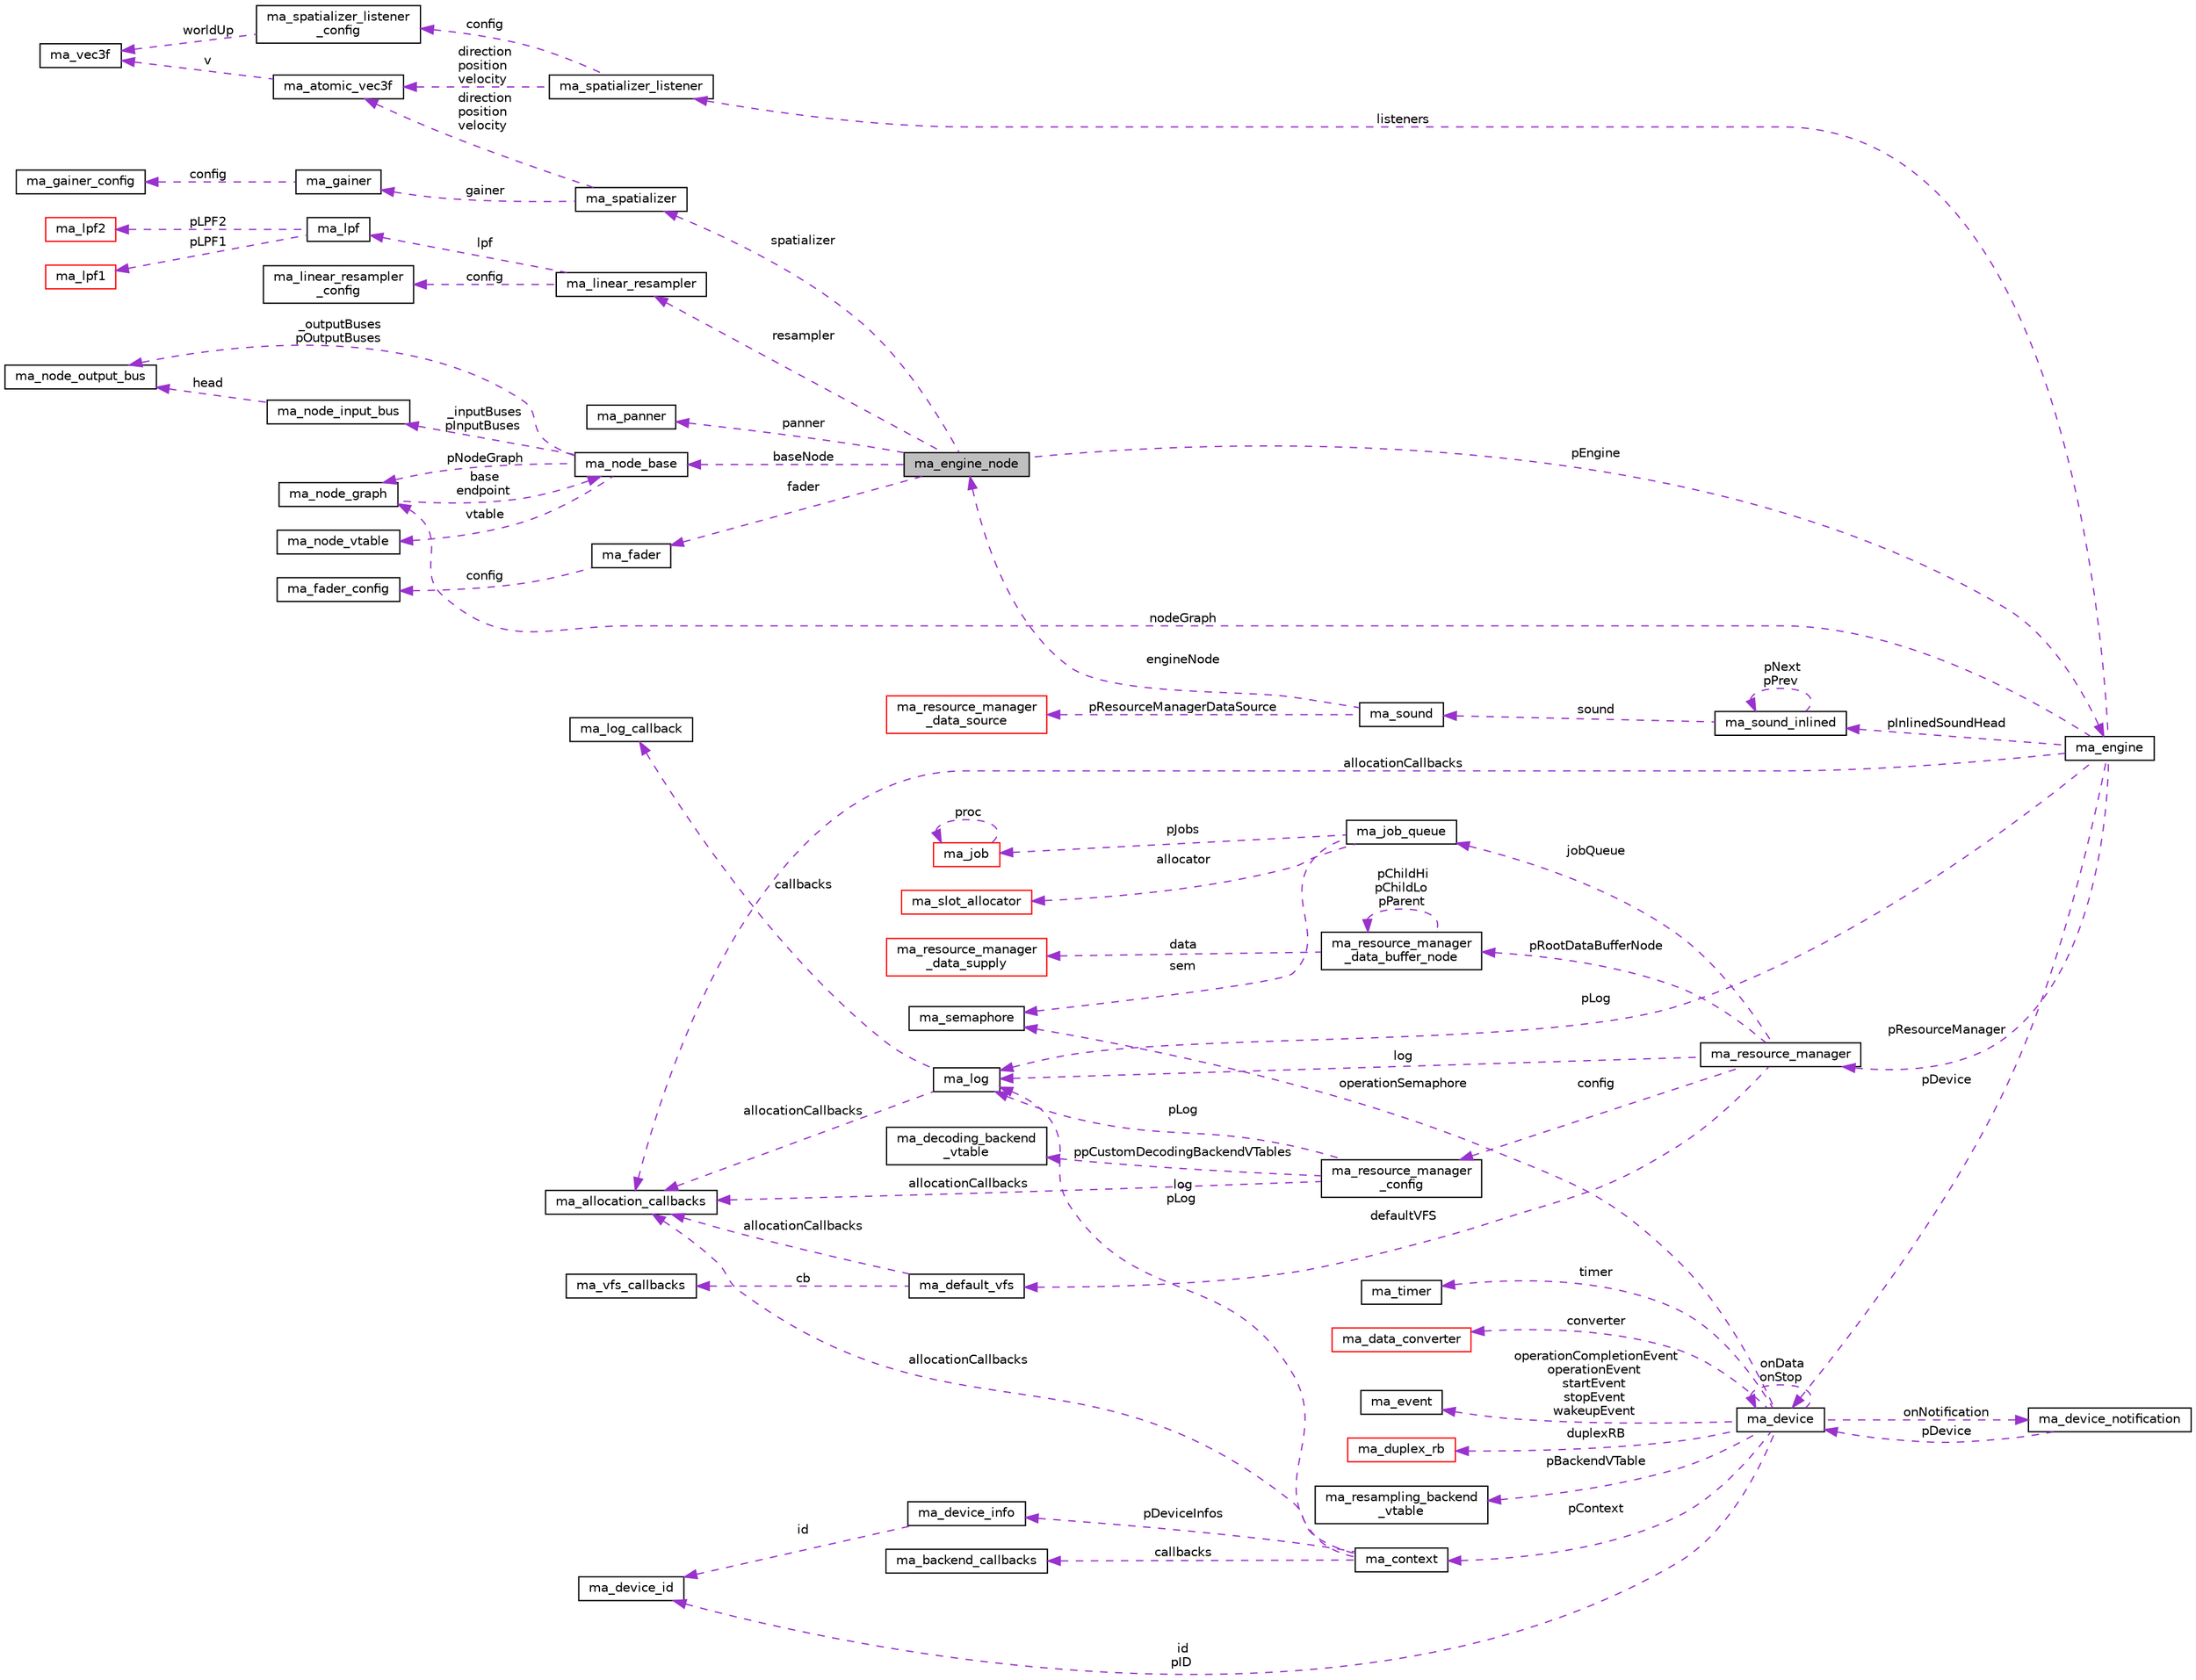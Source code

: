 digraph "ma_engine_node"
{
 // LATEX_PDF_SIZE
  edge [fontname="Helvetica",fontsize="10",labelfontname="Helvetica",labelfontsize="10"];
  node [fontname="Helvetica",fontsize="10",shape=record];
  rankdir="LR";
  Node1 [label="ma_engine_node",height=0.2,width=0.4,color="black", fillcolor="grey75", style="filled", fontcolor="black",tooltip=" "];
  Node2 -> Node1 [dir="back",color="darkorchid3",fontsize="10",style="dashed",label=" panner" ,fontname="Helvetica"];
  Node2 [label="ma_panner",height=0.2,width=0.4,color="black", fillcolor="white", style="filled",URL="$structma__panner.html",tooltip=" "];
  Node3 -> Node1 [dir="back",color="darkorchid3",fontsize="10",style="dashed",label=" pEngine" ,fontname="Helvetica"];
  Node3 [label="ma_engine",height=0.2,width=0.4,color="black", fillcolor="white", style="filled",URL="$structma__engine.html",tooltip=" "];
  Node4 -> Node3 [dir="back",color="darkorchid3",fontsize="10",style="dashed",label=" pResourceManager" ,fontname="Helvetica"];
  Node4 [label="ma_resource_manager",height=0.2,width=0.4,color="black", fillcolor="white", style="filled",URL="$structma__resource__manager.html",tooltip=" "];
  Node5 -> Node4 [dir="back",color="darkorchid3",fontsize="10",style="dashed",label=" defaultVFS" ,fontname="Helvetica"];
  Node5 [label="ma_default_vfs",height=0.2,width=0.4,color="black", fillcolor="white", style="filled",URL="$structma__default__vfs.html",tooltip=" "];
  Node6 -> Node5 [dir="back",color="darkorchid3",fontsize="10",style="dashed",label=" cb" ,fontname="Helvetica"];
  Node6 [label="ma_vfs_callbacks",height=0.2,width=0.4,color="black", fillcolor="white", style="filled",URL="$structma__vfs__callbacks.html",tooltip=" "];
  Node7 -> Node5 [dir="back",color="darkorchid3",fontsize="10",style="dashed",label=" allocationCallbacks" ,fontname="Helvetica"];
  Node7 [label="ma_allocation_callbacks",height=0.2,width=0.4,color="black", fillcolor="white", style="filled",URL="$structma__allocation__callbacks.html",tooltip=" "];
  Node8 -> Node4 [dir="back",color="darkorchid3",fontsize="10",style="dashed",label=" jobQueue" ,fontname="Helvetica"];
  Node8 [label="ma_job_queue",height=0.2,width=0.4,color="black", fillcolor="white", style="filled",URL="$structma__job__queue.html",tooltip=" "];
  Node9 -> Node8 [dir="back",color="darkorchid3",fontsize="10",style="dashed",label=" sem" ,fontname="Helvetica"];
  Node9 [label="ma_semaphore",height=0.2,width=0.4,color="black", fillcolor="white", style="filled",URL="$structma__semaphore.html",tooltip=" "];
  Node10 -> Node8 [dir="back",color="darkorchid3",fontsize="10",style="dashed",label=" pJobs" ,fontname="Helvetica"];
  Node10 [label="ma_job",height=0.2,width=0.4,color="red", fillcolor="white", style="filled",URL="$structma__job.html",tooltip=" "];
  Node10 -> Node10 [dir="back",color="darkorchid3",fontsize="10",style="dashed",label=" proc" ,fontname="Helvetica"];
  Node13 -> Node8 [dir="back",color="darkorchid3",fontsize="10",style="dashed",label=" allocator" ,fontname="Helvetica"];
  Node13 [label="ma_slot_allocator",height=0.2,width=0.4,color="red", fillcolor="white", style="filled",URL="$structma__slot__allocator.html",tooltip=" "];
  Node15 -> Node4 [dir="back",color="darkorchid3",fontsize="10",style="dashed",label=" pRootDataBufferNode" ,fontname="Helvetica"];
  Node15 [label="ma_resource_manager\l_data_buffer_node",height=0.2,width=0.4,color="black", fillcolor="white", style="filled",URL="$structma__resource__manager__data__buffer__node.html",tooltip=" "];
  Node16 -> Node15 [dir="back",color="darkorchid3",fontsize="10",style="dashed",label=" data" ,fontname="Helvetica"];
  Node16 [label="ma_resource_manager\l_data_supply",height=0.2,width=0.4,color="red", fillcolor="white", style="filled",URL="$structma__resource__manager__data__supply.html",tooltip=" "];
  Node15 -> Node15 [dir="back",color="darkorchid3",fontsize="10",style="dashed",label=" pChildHi\npChildLo\npParent" ,fontname="Helvetica"];
  Node19 -> Node4 [dir="back",color="darkorchid3",fontsize="10",style="dashed",label=" log" ,fontname="Helvetica"];
  Node19 [label="ma_log",height=0.2,width=0.4,color="black", fillcolor="white", style="filled",URL="$structma__log.html",tooltip=" "];
  Node7 -> Node19 [dir="back",color="darkorchid3",fontsize="10",style="dashed",label=" allocationCallbacks" ,fontname="Helvetica"];
  Node20 -> Node19 [dir="back",color="darkorchid3",fontsize="10",style="dashed",label=" callbacks" ,fontname="Helvetica"];
  Node20 [label="ma_log_callback",height=0.2,width=0.4,color="black", fillcolor="white", style="filled",URL="$structma__log__callback.html",tooltip=" "];
  Node21 -> Node4 [dir="back",color="darkorchid3",fontsize="10",style="dashed",label=" config" ,fontname="Helvetica"];
  Node21 [label="ma_resource_manager\l_config",height=0.2,width=0.4,color="black", fillcolor="white", style="filled",URL="$structma__resource__manager__config.html",tooltip=" "];
  Node22 -> Node21 [dir="back",color="darkorchid3",fontsize="10",style="dashed",label=" ppCustomDecodingBackendVTables" ,fontname="Helvetica"];
  Node22 [label="ma_decoding_backend\l_vtable",height=0.2,width=0.4,color="black", fillcolor="white", style="filled",URL="$structma__decoding__backend__vtable.html",tooltip=" "];
  Node7 -> Node21 [dir="back",color="darkorchid3",fontsize="10",style="dashed",label=" allocationCallbacks" ,fontname="Helvetica"];
  Node19 -> Node21 [dir="back",color="darkorchid3",fontsize="10",style="dashed",label=" pLog" ,fontname="Helvetica"];
  Node7 -> Node3 [dir="back",color="darkorchid3",fontsize="10",style="dashed",label=" allocationCallbacks" ,fontname="Helvetica"];
  Node19 -> Node3 [dir="back",color="darkorchid3",fontsize="10",style="dashed",label=" pLog" ,fontname="Helvetica"];
  Node23 -> Node3 [dir="back",color="darkorchid3",fontsize="10",style="dashed",label=" nodeGraph" ,fontname="Helvetica"];
  Node23 [label="ma_node_graph",height=0.2,width=0.4,color="black", fillcolor="white", style="filled",URL="$structma__node__graph.html",tooltip=" "];
  Node24 -> Node23 [dir="back",color="darkorchid3",fontsize="10",style="dashed",label=" base\nendpoint" ,fontname="Helvetica"];
  Node24 [label="ma_node_base",height=0.2,width=0.4,color="black", fillcolor="white", style="filled",URL="$structma__node__base.html",tooltip=" "];
  Node25 -> Node24 [dir="back",color="darkorchid3",fontsize="10",style="dashed",label=" vtable" ,fontname="Helvetica"];
  Node25 [label="ma_node_vtable",height=0.2,width=0.4,color="black", fillcolor="white", style="filled",URL="$structma__node__vtable.html",tooltip=" "];
  Node26 -> Node24 [dir="back",color="darkorchid3",fontsize="10",style="dashed",label=" _inputBuses\npInputBuses" ,fontname="Helvetica"];
  Node26 [label="ma_node_input_bus",height=0.2,width=0.4,color="black", fillcolor="white", style="filled",URL="$structma__node__input__bus.html",tooltip=" "];
  Node27 -> Node26 [dir="back",color="darkorchid3",fontsize="10",style="dashed",label=" head" ,fontname="Helvetica"];
  Node27 [label="ma_node_output_bus",height=0.2,width=0.4,color="black", fillcolor="white", style="filled",URL="$structma__node__output__bus.html",tooltip=" "];
  Node27 -> Node24 [dir="back",color="darkorchid3",fontsize="10",style="dashed",label=" _outputBuses\npOutputBuses" ,fontname="Helvetica"];
  Node23 -> Node24 [dir="back",color="darkorchid3",fontsize="10",style="dashed",label=" pNodeGraph" ,fontname="Helvetica"];
  Node28 -> Node3 [dir="back",color="darkorchid3",fontsize="10",style="dashed",label=" pInlinedSoundHead" ,fontname="Helvetica"];
  Node28 [label="ma_sound_inlined",height=0.2,width=0.4,color="black", fillcolor="white", style="filled",URL="$structma__sound__inlined.html",tooltip=" "];
  Node29 -> Node28 [dir="back",color="darkorchid3",fontsize="10",style="dashed",label=" sound" ,fontname="Helvetica"];
  Node29 [label="ma_sound",height=0.2,width=0.4,color="black", fillcolor="white", style="filled",URL="$structma__sound.html",tooltip=" "];
  Node30 -> Node29 [dir="back",color="darkorchid3",fontsize="10",style="dashed",label=" pResourceManagerDataSource" ,fontname="Helvetica"];
  Node30 [label="ma_resource_manager\l_data_source",height=0.2,width=0.4,color="red", fillcolor="white", style="filled",URL="$structma__resource__manager__data__source.html",tooltip=" "];
  Node1 -> Node29 [dir="back",color="darkorchid3",fontsize="10",style="dashed",label=" engineNode" ,fontname="Helvetica"];
  Node28 -> Node28 [dir="back",color="darkorchid3",fontsize="10",style="dashed",label=" pNext\npPrev" ,fontname="Helvetica"];
  Node50 -> Node3 [dir="back",color="darkorchid3",fontsize="10",style="dashed",label=" listeners" ,fontname="Helvetica"];
  Node50 [label="ma_spatializer_listener",height=0.2,width=0.4,color="black", fillcolor="white", style="filled",URL="$structma__spatializer__listener.html",tooltip=" "];
  Node51 -> Node50 [dir="back",color="darkorchid3",fontsize="10",style="dashed",label=" config" ,fontname="Helvetica"];
  Node51 [label="ma_spatializer_listener\l_config",height=0.2,width=0.4,color="black", fillcolor="white", style="filled",URL="$structma__spatializer__listener__config.html",tooltip=" "];
  Node52 -> Node51 [dir="back",color="darkorchid3",fontsize="10",style="dashed",label=" worldUp" ,fontname="Helvetica"];
  Node52 [label="ma_vec3f",height=0.2,width=0.4,color="black", fillcolor="white", style="filled",URL="$structma__vec3f.html",tooltip=" "];
  Node53 -> Node50 [dir="back",color="darkorchid3",fontsize="10",style="dashed",label=" direction\nposition\nvelocity" ,fontname="Helvetica"];
  Node53 [label="ma_atomic_vec3f",height=0.2,width=0.4,color="black", fillcolor="white", style="filled",URL="$structma__atomic__vec3f.html",tooltip=" "];
  Node52 -> Node53 [dir="back",color="darkorchid3",fontsize="10",style="dashed",label=" v" ,fontname="Helvetica"];
  Node54 -> Node3 [dir="back",color="darkorchid3",fontsize="10",style="dashed",label=" pDevice" ,fontname="Helvetica"];
  Node54 [label="ma_device",height=0.2,width=0.4,color="black", fillcolor="white", style="filled",URL="$structma__device.html",tooltip=" "];
  Node37 -> Node54 [dir="back",color="darkorchid3",fontsize="10",style="dashed",label=" pBackendVTable" ,fontname="Helvetica"];
  Node37 [label="ma_resampling_backend\l_vtable",height=0.2,width=0.4,color="black", fillcolor="white", style="filled",URL="$structma__resampling__backend__vtable.html",tooltip=" "];
  Node9 -> Node54 [dir="back",color="darkorchid3",fontsize="10",style="dashed",label=" operationSemaphore" ,fontname="Helvetica"];
  Node55 -> Node54 [dir="back",color="darkorchid3",fontsize="10",style="dashed",label=" pContext" ,fontname="Helvetica"];
  Node55 [label="ma_context",height=0.2,width=0.4,color="black", fillcolor="white", style="filled",URL="$structma__context.html",tooltip=" "];
  Node56 -> Node55 [dir="back",color="darkorchid3",fontsize="10",style="dashed",label=" pDeviceInfos" ,fontname="Helvetica"];
  Node56 [label="ma_device_info",height=0.2,width=0.4,color="black", fillcolor="white", style="filled",URL="$structma__device__info.html",tooltip=" "];
  Node57 -> Node56 [dir="back",color="darkorchid3",fontsize="10",style="dashed",label=" id" ,fontname="Helvetica"];
  Node57 [label="ma_device_id",height=0.2,width=0.4,color="black", fillcolor="white", style="filled",URL="$unionma__device__id.html",tooltip=" "];
  Node7 -> Node55 [dir="back",color="darkorchid3",fontsize="10",style="dashed",label=" allocationCallbacks" ,fontname="Helvetica"];
  Node19 -> Node55 [dir="back",color="darkorchid3",fontsize="10",style="dashed",label=" log\npLog" ,fontname="Helvetica"];
  Node58 -> Node55 [dir="back",color="darkorchid3",fontsize="10",style="dashed",label=" callbacks" ,fontname="Helvetica"];
  Node58 [label="ma_backend_callbacks",height=0.2,width=0.4,color="black", fillcolor="white", style="filled",URL="$structma__backend__callbacks.html",tooltip=" "];
  Node59 -> Node54 [dir="back",color="darkorchid3",fontsize="10",style="dashed",label=" timer" ,fontname="Helvetica"];
  Node59 [label="ma_timer",height=0.2,width=0.4,color="black", fillcolor="white", style="filled",URL="$unionma__timer.html",tooltip=" "];
  Node35 -> Node54 [dir="back",color="darkorchid3",fontsize="10",style="dashed",label=" converter" ,fontname="Helvetica"];
  Node35 [label="ma_data_converter",height=0.2,width=0.4,color="red", fillcolor="white", style="filled",URL="$structma__data__converter.html",tooltip=" "];
  Node57 -> Node54 [dir="back",color="darkorchid3",fontsize="10",style="dashed",label=" id\npID" ,fontname="Helvetica"];
  Node12 -> Node54 [dir="back",color="darkorchid3",fontsize="10",style="dashed",label=" operationCompletionEvent\noperationEvent\nstartEvent\nstopEvent\nwakeupEvent" ,fontname="Helvetica"];
  Node12 [label="ma_event",height=0.2,width=0.4,color="black", fillcolor="white", style="filled",URL="$structma__event.html",tooltip=" "];
  Node60 -> Node54 [dir="back",color="darkorchid3",fontsize="10",style="dashed",label=" onNotification" ,fontname="Helvetica"];
  Node60 [label="ma_device_notification",height=0.2,width=0.4,color="black", fillcolor="white", style="filled",URL="$structma__device__notification.html",tooltip=" "];
  Node54 -> Node60 [dir="back",color="darkorchid3",fontsize="10",style="dashed",label=" pDevice" ,fontname="Helvetica"];
  Node61 -> Node54 [dir="back",color="darkorchid3",fontsize="10",style="dashed",label=" duplexRB" ,fontname="Helvetica"];
  Node61 [label="ma_duplex_rb",height=0.2,width=0.4,color="red", fillcolor="white", style="filled",URL="$structma__duplex__rb.html",tooltip=" "];
  Node54 -> Node54 [dir="back",color="darkorchid3",fontsize="10",style="dashed",label=" onData\nonStop" ,fontname="Helvetica"];
  Node64 -> Node1 [dir="back",color="darkorchid3",fontsize="10",style="dashed",label=" spatializer" ,fontname="Helvetica"];
  Node64 [label="ma_spatializer",height=0.2,width=0.4,color="black", fillcolor="white", style="filled",URL="$structma__spatializer.html",tooltip=" "];
  Node65 -> Node64 [dir="back",color="darkorchid3",fontsize="10",style="dashed",label=" gainer" ,fontname="Helvetica"];
  Node65 [label="ma_gainer",height=0.2,width=0.4,color="black", fillcolor="white", style="filled",URL="$structma__gainer.html",tooltip=" "];
  Node66 -> Node65 [dir="back",color="darkorchid3",fontsize="10",style="dashed",label=" config" ,fontname="Helvetica"];
  Node66 [label="ma_gainer_config",height=0.2,width=0.4,color="black", fillcolor="white", style="filled",URL="$structma__gainer__config.html",tooltip=" "];
  Node53 -> Node64 [dir="back",color="darkorchid3",fontsize="10",style="dashed",label=" direction\nposition\nvelocity" ,fontname="Helvetica"];
  Node38 -> Node1 [dir="back",color="darkorchid3",fontsize="10",style="dashed",label=" resampler" ,fontname="Helvetica"];
  Node38 [label="ma_linear_resampler",height=0.2,width=0.4,color="black", fillcolor="white", style="filled",URL="$structma__linear__resampler.html",tooltip=" "];
  Node39 -> Node38 [dir="back",color="darkorchid3",fontsize="10",style="dashed",label=" lpf" ,fontname="Helvetica"];
  Node39 [label="ma_lpf",height=0.2,width=0.4,color="black", fillcolor="white", style="filled",URL="$structma__lpf.html",tooltip=" "];
  Node40 -> Node39 [dir="back",color="darkorchid3",fontsize="10",style="dashed",label=" pLPF1" ,fontname="Helvetica"];
  Node40 [label="ma_lpf1",height=0.2,width=0.4,color="red", fillcolor="white", style="filled",URL="$structma__lpf1.html",tooltip=" "];
  Node42 -> Node39 [dir="back",color="darkorchid3",fontsize="10",style="dashed",label=" pLPF2" ,fontname="Helvetica"];
  Node42 [label="ma_lpf2",height=0.2,width=0.4,color="red", fillcolor="white", style="filled",URL="$structma__lpf2.html",tooltip=" "];
  Node44 -> Node38 [dir="back",color="darkorchid3",fontsize="10",style="dashed",label=" config" ,fontname="Helvetica"];
  Node44 [label="ma_linear_resampler\l_config",height=0.2,width=0.4,color="black", fillcolor="white", style="filled",URL="$structma__linear__resampler__config.html",tooltip=" "];
  Node67 -> Node1 [dir="back",color="darkorchid3",fontsize="10",style="dashed",label=" fader" ,fontname="Helvetica"];
  Node67 [label="ma_fader",height=0.2,width=0.4,color="black", fillcolor="white", style="filled",URL="$structma__fader.html",tooltip=" "];
  Node68 -> Node67 [dir="back",color="darkorchid3",fontsize="10",style="dashed",label=" config" ,fontname="Helvetica"];
  Node68 [label="ma_fader_config",height=0.2,width=0.4,color="black", fillcolor="white", style="filled",URL="$structma__fader__config.html",tooltip=" "];
  Node24 -> Node1 [dir="back",color="darkorchid3",fontsize="10",style="dashed",label=" baseNode" ,fontname="Helvetica"];
}
